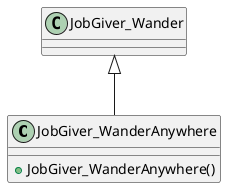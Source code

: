@startuml
class JobGiver_WanderAnywhere {
    + JobGiver_WanderAnywhere()
}
JobGiver_Wander <|-- JobGiver_WanderAnywhere
@enduml
